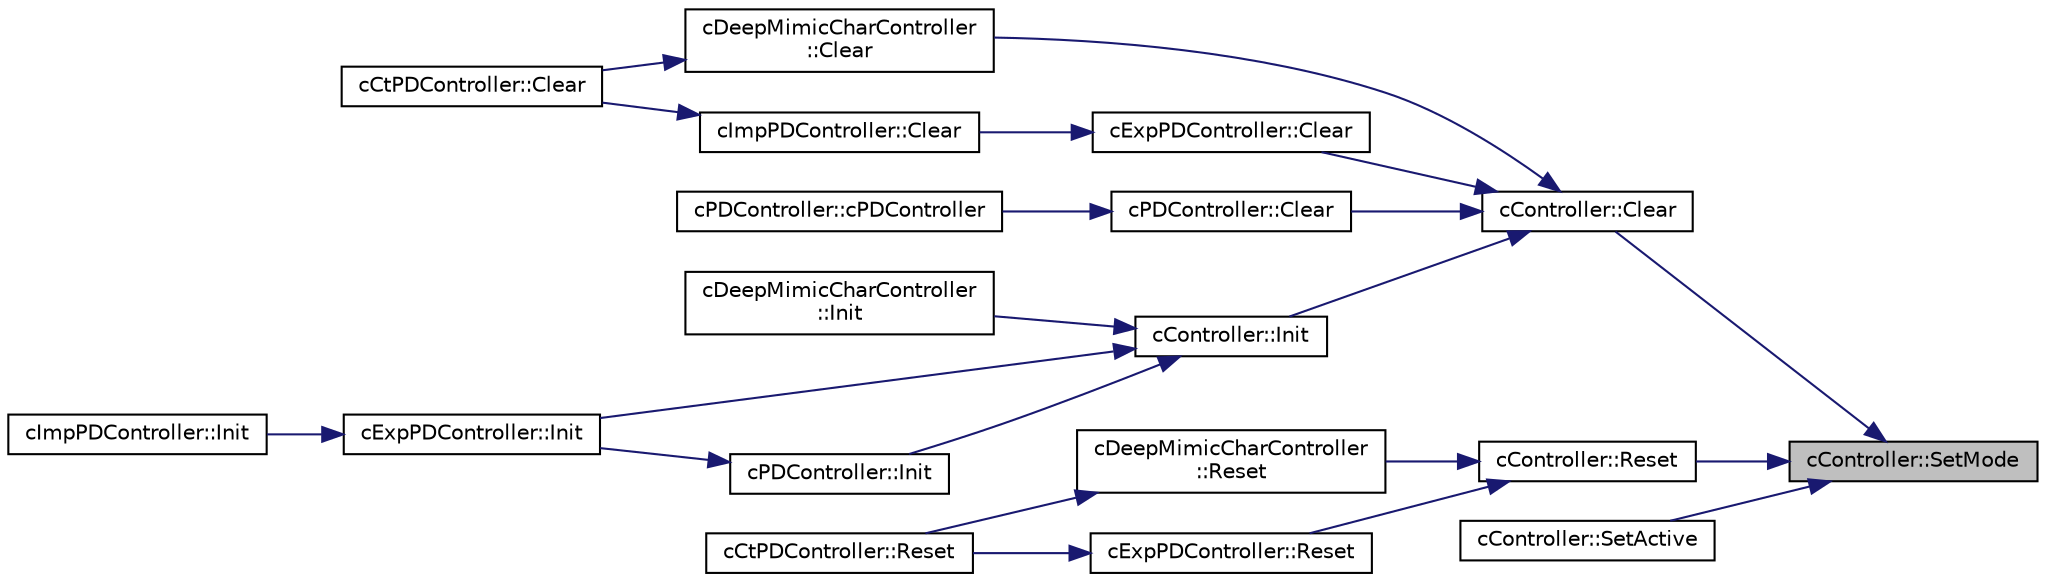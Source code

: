 digraph "cController::SetMode"
{
 // LATEX_PDF_SIZE
  edge [fontname="Helvetica",fontsize="10",labelfontname="Helvetica",labelfontsize="10"];
  node [fontname="Helvetica",fontsize="10",shape=record];
  rankdir="RL";
  Node1 [label="cController::SetMode",height=0.2,width=0.4,color="black", fillcolor="grey75", style="filled", fontcolor="black",tooltip=" "];
  Node1 -> Node2 [dir="back",color="midnightblue",fontsize="10",style="solid",fontname="Helvetica"];
  Node2 [label="cController::Clear",height=0.2,width=0.4,color="black", fillcolor="white", style="filled",URL="$classc_controller.html#a43cb8512a70637c4f650475838754a0a",tooltip=" "];
  Node2 -> Node3 [dir="back",color="midnightblue",fontsize="10",style="solid",fontname="Helvetica"];
  Node3 [label="cDeepMimicCharController\l::Clear",height=0.2,width=0.4,color="black", fillcolor="white", style="filled",URL="$classc_deep_mimic_char_controller.html#a67135171340634c65b1c2395cb5dc060",tooltip=" "];
  Node3 -> Node4 [dir="back",color="midnightblue",fontsize="10",style="solid",fontname="Helvetica"];
  Node4 [label="cCtPDController::Clear",height=0.2,width=0.4,color="black", fillcolor="white", style="filled",URL="$classc_ct_p_d_controller.html#a7d2148dd77d863d813f0a0337b423381",tooltip=" "];
  Node2 -> Node5 [dir="back",color="midnightblue",fontsize="10",style="solid",fontname="Helvetica"];
  Node5 [label="cExpPDController::Clear",height=0.2,width=0.4,color="black", fillcolor="white", style="filled",URL="$classc_exp_p_d_controller.html#a6bd8dcb65f38a5916af23cd29d9f9642",tooltip=" "];
  Node5 -> Node6 [dir="back",color="midnightblue",fontsize="10",style="solid",fontname="Helvetica"];
  Node6 [label="cImpPDController::Clear",height=0.2,width=0.4,color="black", fillcolor="white", style="filled",URL="$classc_imp_p_d_controller.html#a684d369a065888208e1dd0bf6fdbbf27",tooltip=" "];
  Node6 -> Node4 [dir="back",color="midnightblue",fontsize="10",style="solid",fontname="Helvetica"];
  Node2 -> Node7 [dir="back",color="midnightblue",fontsize="10",style="solid",fontname="Helvetica"];
  Node7 [label="cPDController::Clear",height=0.2,width=0.4,color="black", fillcolor="white", style="filled",URL="$classc_p_d_controller.html#a1ef6ef9501f5d3a76ef0da05a37a285b",tooltip=" "];
  Node7 -> Node8 [dir="back",color="midnightblue",fontsize="10",style="solid",fontname="Helvetica"];
  Node8 [label="cPDController::cPDController",height=0.2,width=0.4,color="black", fillcolor="white", style="filled",URL="$classc_p_d_controller.html#a68e48771ce0e05f92619746ff2e22ec5",tooltip=" "];
  Node2 -> Node9 [dir="back",color="midnightblue",fontsize="10",style="solid",fontname="Helvetica"];
  Node9 [label="cController::Init",height=0.2,width=0.4,color="black", fillcolor="white", style="filled",URL="$classc_controller.html#adeafb8c72b3f31204bcc51667bce5c60",tooltip=" "];
  Node9 -> Node10 [dir="back",color="midnightblue",fontsize="10",style="solid",fontname="Helvetica"];
  Node10 [label="cDeepMimicCharController\l::Init",height=0.2,width=0.4,color="black", fillcolor="white", style="filled",URL="$classc_deep_mimic_char_controller.html#aa78b3762829347f7638d6e739f0f043a",tooltip=" "];
  Node9 -> Node11 [dir="back",color="midnightblue",fontsize="10",style="solid",fontname="Helvetica"];
  Node11 [label="cExpPDController::Init",height=0.2,width=0.4,color="black", fillcolor="white", style="filled",URL="$classc_exp_p_d_controller.html#a3aac3bb46f672354b1b4991bc5cbb297",tooltip=" "];
  Node11 -> Node12 [dir="back",color="midnightblue",fontsize="10",style="solid",fontname="Helvetica"];
  Node12 [label="cImpPDController::Init",height=0.2,width=0.4,color="black", fillcolor="white", style="filled",URL="$classc_imp_p_d_controller.html#a3088ee721f685b485cc6084907c292a5",tooltip=" "];
  Node9 -> Node13 [dir="back",color="midnightblue",fontsize="10",style="solid",fontname="Helvetica"];
  Node13 [label="cPDController::Init",height=0.2,width=0.4,color="black", fillcolor="white", style="filled",URL="$classc_p_d_controller.html#a760e2468925bff63cd0966b1a0f20c13",tooltip=" "];
  Node13 -> Node11 [dir="back",color="midnightblue",fontsize="10",style="solid",fontname="Helvetica"];
  Node1 -> Node14 [dir="back",color="midnightblue",fontsize="10",style="solid",fontname="Helvetica"];
  Node14 [label="cController::Reset",height=0.2,width=0.4,color="black", fillcolor="white", style="filled",URL="$classc_controller.html#a30c388a7d7d6371f9ba4717df5332b09",tooltip=" "];
  Node14 -> Node15 [dir="back",color="midnightblue",fontsize="10",style="solid",fontname="Helvetica"];
  Node15 [label="cDeepMimicCharController\l::Reset",height=0.2,width=0.4,color="black", fillcolor="white", style="filled",URL="$classc_deep_mimic_char_controller.html#a81e3eab5909f58a8ea392fad2eb5f585",tooltip=" "];
  Node15 -> Node16 [dir="back",color="midnightblue",fontsize="10",style="solid",fontname="Helvetica"];
  Node16 [label="cCtPDController::Reset",height=0.2,width=0.4,color="black", fillcolor="white", style="filled",URL="$classc_ct_p_d_controller.html#a1611427b0e4da1631da57af5bfa42a57",tooltip=" "];
  Node14 -> Node17 [dir="back",color="midnightblue",fontsize="10",style="solid",fontname="Helvetica"];
  Node17 [label="cExpPDController::Reset",height=0.2,width=0.4,color="black", fillcolor="white", style="filled",URL="$classc_exp_p_d_controller.html#a3538dd685f8eebfbfb7788854a8c4835",tooltip=" "];
  Node17 -> Node16 [dir="back",color="midnightblue",fontsize="10",style="solid",fontname="Helvetica"];
  Node1 -> Node18 [dir="back",color="midnightblue",fontsize="10",style="solid",fontname="Helvetica"];
  Node18 [label="cController::SetActive",height=0.2,width=0.4,color="black", fillcolor="white", style="filled",URL="$classc_controller.html#a9bc0bb31b6d2848226b16767b8c456c5",tooltip=" "];
}
